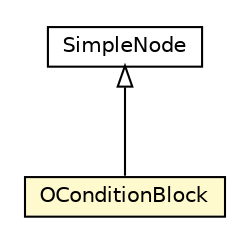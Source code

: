 #!/usr/local/bin/dot
#
# Class diagram 
# Generated by UMLGraph version R5_6-24-gf6e263 (http://www.umlgraph.org/)
#

digraph G {
	edge [fontname="Helvetica",fontsize=10,labelfontname="Helvetica",labelfontsize=10];
	node [fontname="Helvetica",fontsize=10,shape=plaintext];
	nodesep=0.25;
	ranksep=0.5;
	// com.orientechnologies.orient.core.sql.parser.SimpleNode
	c2440847 [label=<<table title="com.orientechnologies.orient.core.sql.parser.SimpleNode" border="0" cellborder="1" cellspacing="0" cellpadding="2" port="p" href="./SimpleNode.html">
		<tr><td><table border="0" cellspacing="0" cellpadding="1">
<tr><td align="center" balign="center"> SimpleNode </td></tr>
		</table></td></tr>
		</table>>, URL="./SimpleNode.html", fontname="Helvetica", fontcolor="black", fontsize=10.0];
	// com.orientechnologies.orient.core.sql.parser.OConditionBlock
	c2440901 [label=<<table title="com.orientechnologies.orient.core.sql.parser.OConditionBlock" border="0" cellborder="1" cellspacing="0" cellpadding="2" port="p" bgcolor="lemonChiffon" href="./OConditionBlock.html">
		<tr><td><table border="0" cellspacing="0" cellpadding="1">
<tr><td align="center" balign="center"> OConditionBlock </td></tr>
		</table></td></tr>
		</table>>, URL="./OConditionBlock.html", fontname="Helvetica", fontcolor="black", fontsize=10.0];
	//com.orientechnologies.orient.core.sql.parser.OConditionBlock extends com.orientechnologies.orient.core.sql.parser.SimpleNode
	c2440847:p -> c2440901:p [dir=back,arrowtail=empty];
}

